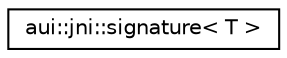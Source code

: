 digraph "Graphical Class Hierarchy"
{
 // LATEX_PDF_SIZE
  edge [fontname="Helvetica",fontsize="10",labelfontname="Helvetica",labelfontsize="10"];
  node [fontname="Helvetica",fontsize="10",shape=record];
  rankdir="LR";
  Node0 [label="aui::jni::signature\< T \>",height=0.2,width=0.4,color="black", fillcolor="white", style="filled",URL="$structaui_1_1jni_1_1signature.html",tooltip=" "];
}
